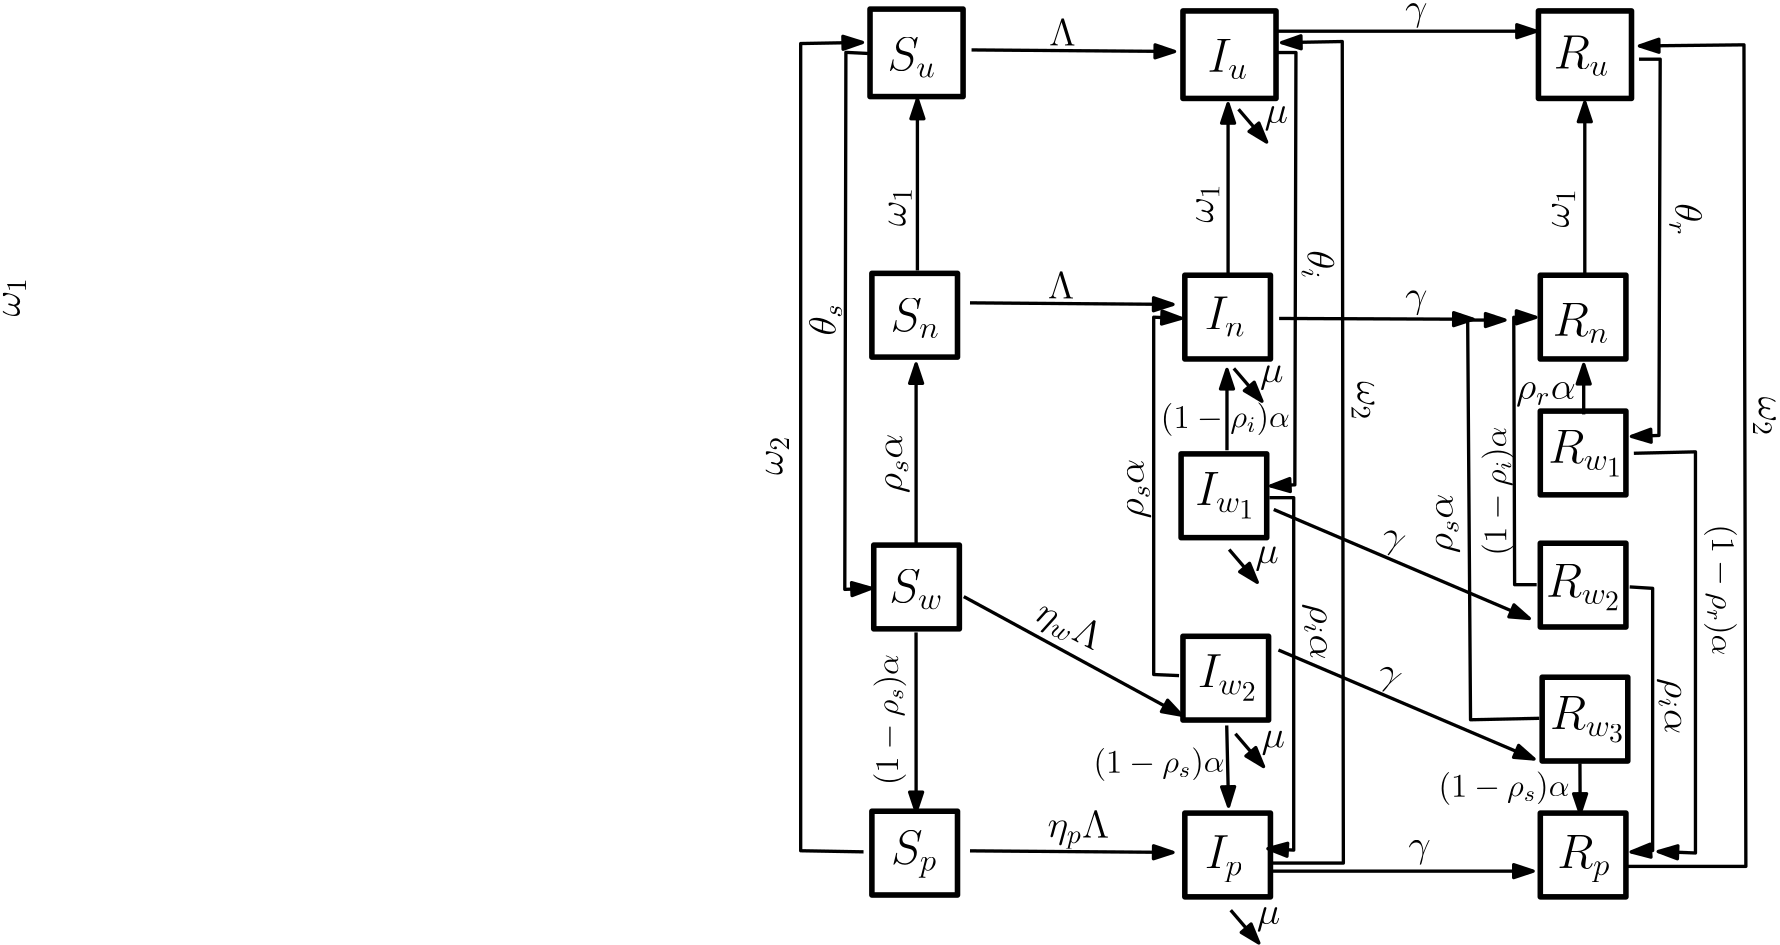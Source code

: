 <?xml version="1.0"?>
<!DOCTYPE ipe SYSTEM "ipe.dtd">
<ipe version="70212" creator="Ipe 7.2.13">
<info created="D:20201225114141" modified="D:20201230133939"/>
<ipestyle name="basic">
<symbol name="arrow/arc(spx)">
<path stroke="sym-stroke" fill="sym-stroke" pen="sym-pen">
0 0 m
-1 0.333 l
-1 -0.333 l
h
</path>
</symbol>
<symbol name="arrow/farc(spx)">
<path stroke="sym-stroke" fill="white" pen="sym-pen">
0 0 m
-1 0.333 l
-1 -0.333 l
h
</path>
</symbol>
<symbol name="arrow/ptarc(spx)">
<path stroke="sym-stroke" fill="sym-stroke" pen="sym-pen">
0 0 m
-1 0.333 l
-0.8 0 l
-1 -0.333 l
h
</path>
</symbol>
<symbol name="arrow/fptarc(spx)">
<path stroke="sym-stroke" fill="white" pen="sym-pen">
0 0 m
-1 0.333 l
-0.8 0 l
-1 -0.333 l
h
</path>
</symbol>
<symbol name="mark/circle(sx)" transformations="translations">
<path fill="sym-stroke">
0.6 0 0 0.6 0 0 e
0.4 0 0 0.4 0 0 e
</path>
</symbol>
<symbol name="mark/disk(sx)" transformations="translations">
<path fill="sym-stroke">
0.6 0 0 0.6 0 0 e
</path>
</symbol>
<symbol name="mark/fdisk(sfx)" transformations="translations">
<group>
<path fill="sym-fill">
0.5 0 0 0.5 0 0 e
</path>
<path fill="sym-stroke" fillrule="eofill">
0.6 0 0 0.6 0 0 e
0.4 0 0 0.4 0 0 e
</path>
</group>
</symbol>
<symbol name="mark/box(sx)" transformations="translations">
<path fill="sym-stroke" fillrule="eofill">
-0.6 -0.6 m
0.6 -0.6 l
0.6 0.6 l
-0.6 0.6 l
h
-0.4 -0.4 m
0.4 -0.4 l
0.4 0.4 l
-0.4 0.4 l
h
</path>
</symbol>
<symbol name="mark/square(sx)" transformations="translations">
<path fill="sym-stroke">
-0.6 -0.6 m
0.6 -0.6 l
0.6 0.6 l
-0.6 0.6 l
h
</path>
</symbol>
<symbol name="mark/fsquare(sfx)" transformations="translations">
<group>
<path fill="sym-fill">
-0.5 -0.5 m
0.5 -0.5 l
0.5 0.5 l
-0.5 0.5 l
h
</path>
<path fill="sym-stroke" fillrule="eofill">
-0.6 -0.6 m
0.6 -0.6 l
0.6 0.6 l
-0.6 0.6 l
h
-0.4 -0.4 m
0.4 -0.4 l
0.4 0.4 l
-0.4 0.4 l
h
</path>
</group>
</symbol>
<symbol name="mark/cross(sx)" transformations="translations">
<group>
<path fill="sym-stroke">
-0.43 -0.57 m
0.57 0.43 l
0.43 0.57 l
-0.57 -0.43 l
h
</path>
<path fill="sym-stroke">
-0.43 0.57 m
0.57 -0.43 l
0.43 -0.57 l
-0.57 0.43 l
h
</path>
</group>
</symbol>
<symbol name="arrow/fnormal(spx)">
<path stroke="sym-stroke" fill="white" pen="sym-pen">
0 0 m
-1 0.333 l
-1 -0.333 l
h
</path>
</symbol>
<symbol name="arrow/pointed(spx)">
<path stroke="sym-stroke" fill="sym-stroke" pen="sym-pen">
0 0 m
-1 0.333 l
-0.8 0 l
-1 -0.333 l
h
</path>
</symbol>
<symbol name="arrow/fpointed(spx)">
<path stroke="sym-stroke" fill="white" pen="sym-pen">
0 0 m
-1 0.333 l
-0.8 0 l
-1 -0.333 l
h
</path>
</symbol>
<symbol name="arrow/linear(spx)">
<path stroke="sym-stroke" pen="sym-pen">
-1 0.333 m
0 0 l
-1 -0.333 l
</path>
</symbol>
<symbol name="arrow/fdouble(spx)">
<path stroke="sym-stroke" fill="white" pen="sym-pen">
0 0 m
-1 0.333 l
-1 -0.333 l
h
-1 0 m
-2 0.333 l
-2 -0.333 l
h
</path>
</symbol>
<symbol name="arrow/double(spx)">
<path stroke="sym-stroke" fill="sym-stroke" pen="sym-pen">
0 0 m
-1 0.333 l
-1 -0.333 l
h
-1 0 m
-2 0.333 l
-2 -0.333 l
h
</path>
</symbol>
<pen name="heavier" value="0.8"/>
<pen name="fat" value="1.2"/>
<pen name="ultrafat" value="2"/>
<symbolsize name="large" value="5"/>
<symbolsize name="small" value="2"/>
<symbolsize name="tiny" value="1.1"/>
<arrowsize name="large" value="10"/>
<arrowsize name="small" value="5"/>
<arrowsize name="tiny" value="3"/>
<color name="red" value="1 0 0"/>
<color name="green" value="0 1 0"/>
<color name="blue" value="0 0 1"/>
<color name="yellow" value="1 1 0"/>
<color name="orange" value="1 0.647 0"/>
<color name="gold" value="1 0.843 0"/>
<color name="purple" value="0.627 0.125 0.941"/>
<color name="gray" value="0.745"/>
<color name="brown" value="0.647 0.165 0.165"/>
<color name="navy" value="0 0 0.502"/>
<color name="pink" value="1 0.753 0.796"/>
<color name="seagreen" value="0.18 0.545 0.341"/>
<color name="turquoise" value="0.251 0.878 0.816"/>
<color name="violet" value="0.933 0.51 0.933"/>
<color name="darkblue" value="0 0 0.545"/>
<color name="darkcyan" value="0 0.545 0.545"/>
<color name="darkgray" value="0.663"/>
<color name="darkgreen" value="0 0.392 0"/>
<color name="darkmagenta" value="0.545 0 0.545"/>
<color name="darkorange" value="1 0.549 0"/>
<color name="darkred" value="0.545 0 0"/>
<color name="lightblue" value="0.678 0.847 0.902"/>
<color name="lightcyan" value="0.878 1 1"/>
<color name="lightgray" value="0.827"/>
<color name="lightgreen" value="0.565 0.933 0.565"/>
<color name="lightyellow" value="1 1 0.878"/>
<dashstyle name="dashed" value="[4] 0"/>
<dashstyle name="dotted" value="[1 3] 0"/>
<dashstyle name="dash dotted" value="[4 2 1 2] 0"/>
<dashstyle name="dash dot dotted" value="[4 2 1 2 1 2] 0"/>
<textsize name="large" value="\large"/>
<textsize name="Large" value="\Large"/>
<textsize name="LARGE" value="\LARGE"/>
<textsize name="huge" value="\huge"/>
<textsize name="Huge" value="\Huge"/>
<textsize name="small" value="\small"/>
<textsize name="footnote" value="\footnotesize"/>
<textsize name="tiny" value="\tiny"/>
<textstyle name="center" begin="\begin{center}" end="\end{center}"/>
<textstyle name="itemize" begin="\begin{itemize}" end="\end{itemize}"/>
<textstyle name="item" begin="\begin{itemize}\item{}" end="\end{itemize}"/>
<gridsize name="4 pts" value="4"/>
<gridsize name="8 pts (~3 mm)" value="8"/>
<gridsize name="16 pts (~6 mm)" value="16"/>
<gridsize name="32 pts (~12 mm)" value="32"/>
<gridsize name="10 pts (~3.5 mm)" value="10"/>
<gridsize name="20 pts (~7 mm)" value="20"/>
<gridsize name="14 pts (~5 mm)" value="14"/>
<gridsize name="28 pts (~10 mm)" value="28"/>
<gridsize name="56 pts (~20 mm)" value="56"/>
<anglesize name="90 deg" value="90"/>
<anglesize name="60 deg" value="60"/>
<anglesize name="45 deg" value="45"/>
<anglesize name="30 deg" value="30"/>
<anglesize name="22.5 deg" value="22.5"/>
<opacity name="10%" value="0.1"/>
<opacity name="30%" value="0.3"/>
<opacity name="50%" value="0.5"/>
<opacity name="75%" value="0.75"/>
<tiling name="falling" angle="-60" step="4" width="1"/>
<tiling name="rising" angle="30" step="4" width="1"/>
</ipestyle>
<page>
<layer name="alpha"/>
<view layers="alpha" active="alpha"/>
<path layer="alpha" matrix="1 0 0 1 15.988 0" stroke="black" pen="ultrafat">
47.5817 799.109 m
47.5817 767.617 l
81.0828 767.617 l
81.0828 799.109 l
h
</path>
<path matrix="1 0 0 1 15.318 -14.7405" stroke="black" pen="ultrafat">
48.9217 718.706 m
48.9217 688.555 l
79.7427 688.555 l
79.7427 718.706 l
h
</path>
<path matrix="1 0 0 1 15.9884 -112.564" stroke="black" pen="ultrafat">
48.9217 718.706 m
48.9217 688.555 l
79.7427 688.555 l
79.7427 718.706 l
h
</path>
<path matrix="1 0 0 1 15.3184 -208.377" stroke="black" pen="ultrafat">
48.9217 718.706 m
48.9217 688.555 l
79.7427 688.555 l
79.7427 718.706 l
h
</path>
<path matrix="1 0 0 1 128.644 -0.670443" stroke="black" pen="ultrafat">
47.5817 799.109 m
47.5817 767.617 l
81.0828 767.617 l
81.0828 799.109 l
h
</path>
<path matrix="1 0 0 1 127.974 -15.4109" stroke="black" pen="ultrafat">
48.9217 718.706 m
48.9217 688.555 l
79.7427 688.555 l
79.7427 718.706 l
h
</path>
<path matrix="1 0 0 1 127.305 -145.396" stroke="black" pen="ultrafat">
48.9217 718.706 m
48.9217 688.555 l
79.7427 688.555 l
79.7427 718.706 l
h
</path>
<path matrix="1 0 0 1 127.975 -209.047" stroke="black" pen="ultrafat">
48.9217 718.706 m
48.9217 688.555 l
79.7427 688.555 l
79.7427 718.706 l
h
</path>
<path matrix="1 0 0 1 126.635 -79.7329" stroke="black" pen="ultrafat">
48.9217 718.706 m
48.9217 688.555 l
79.7427 688.555 l
79.7427 718.706 l
h
</path>
<path matrix="1 0 0 1 256.619 -0.6707" stroke="black" pen="ultrafat">
47.5817 799.109 m
47.5817 767.617 l
81.0828 767.617 l
81.0828 799.109 l
h
</path>
<path matrix="1 0 0 1 255.949 -15.4112" stroke="black" pen="ultrafat">
48.9217 718.706 m
48.9217 688.555 l
79.7427 688.555 l
79.7427 718.706 l
h
</path>
<path matrix="1 0 0 1 256.62 -160.137" stroke="black" pen="ultrafat">
48.9217 718.706 m
48.9217 688.555 l
79.7427 688.555 l
79.7427 718.706 l
h
</path>
<path matrix="1 0 0 1 255.95 -209.047" stroke="black" pen="ultrafat">
48.9217 718.706 m
48.9217 688.555 l
79.7427 688.555 l
79.7427 718.706 l
h
</path>
<path matrix="1 0 0 1 255.95 -64.3226" stroke="black" pen="ultrafat">
48.9217 718.706 m
48.9217 688.555 l
79.7427 688.555 l
79.7427 718.706 l
h
</path>
<path matrix="1 0 0 1 255.95 -111.895" stroke="black" pen="ultrafat">
48.9217 718.706 m
48.9217 688.555 l
79.7427 688.555 l
79.7427 718.706 l
h
</path>
<path matrix="1 0 0 1 17.6345 -1.6465" stroke="black" pen="fat" arrow="normal/normal">
62.9922 706.645 m
62.9922 768.287 l
</path>
<path matrix="84.616 0 0 1.04629 -5249.99 -132.472" stroke="black" pen="fat" arrow="normal/normal">
62.9922 706.645 m
62.9922 768.287 l
</path>
<path matrix="-84.616 -0.0339764 0.00042012 -1.04629 5409.99 1316.2" stroke="black" pen="fat" arrow="normal/normal">
62.9922 706.645 m
62.9922 768.287 l
</path>
<path matrix="1 0 0 1 129.476 -3.23471" stroke="black" pen="fat" arrow="normal/normal">
62.9922 706.645 m
62.9922 768.287 l
</path>
<path matrix="-0.472411 0 0 0.471731 221.83 306.943" stroke="black" pen="fat" arrow="normal/normal">
62.9922 706.645 m
62.9922 768.287 l
</path>
<path matrix="0.472287 0.0108327 0.0108171 -0.471607 154.586 873.79" stroke="black" pen="fat" arrow="normal/normal">
62.9922 706.645 m
62.9922 768.287 l
</path>
<path matrix="1 0 0 1 257.896 -2.71879" stroke="black" pen="fat" arrow="normal/normal">
62.9922 706.645 m
62.9922 768.287 l
</path>
<path matrix="-0.240563 0 0 0.291576 335.645 447.143" stroke="black" pen="fat" arrow="normal/normal">
62.9922 706.645 m
62.9922 768.287 l
</path>
<path matrix="0.24056 0.00119972 0.00145413 -0.291572 302.956 733.562" stroke="black" pen="fat" arrow="normal/normal">
62.9922 706.645 m
62.9922 768.287 l
</path>
<path stroke="black" pen="fat" arrow="normal/normal">
337.058 591.09 m
345.31 590.574 l
345.31 496.194 l
345.31 496.194 l
337.574 495.678 l
</path>
<path stroke="black" pen="fat" arrow="normal/normal">
303.568 591.89 m
295.623 591.89 l
295.318 688.146 l
303.263 688.146 l
</path>
<path stroke="black" pen="fat" arrow="normal/normal">
304.509 543.784 m
279.753 543.268 l
278.722 687.16 l
292.131 687.16 l
</path>
<path stroke="black" pen="fat" arrow="normal/normal">
338.548 639.196 m
360.725 639.712 l
360.725 495.304 l
347.316 495.82 l
</path>
<path stroke="black" pen="fat" arrow="normal/normal">
207.326 623.212 m
216.093 623.212 l
216.093 496.339 l
206.81 496.855 l
</path>
<path stroke="black" pen="fat" arrow="normal/normal">
210.152 783.458 m
216.901 783.458 l
216.504 627.839 l
207.77 627.442 l
</path>
<path stroke="black" pen="fat" arrow="normal/normal">
208.564 491.673 m
233.972 491.673 l
233.575 787.428 l
211.74 787.031 l
</path>
<path stroke="black" pen="fat" arrow="normal/normal">
174.82 559.161 m
165.69 559.558 l
165.69 688.181 l
175.614 687.784 l
</path>
<path matrix="1.72299 0 0 0.999996 -24.2598 -1.18888" stroke="black" pen="fat" arrow="normal/normal">
208.564 491.673 m
233.972 491.673 l
233.575 787.428 l
211.74 787.031 l
</path>
<path matrix="1.13118 0 0 0.870432 102.673 99.1267" stroke="black" pen="fat" arrow="normal/normal">
210.152 783.458 m
216.901 783.458 l
216.504 627.839 l
207.77 627.442 l
</path>
<path stroke="black" pen="fat" arrow="normal/normal">
62.8223 783.131 m
54.8826 783.528 l
54.4856 590.196 l
64.0133 590.593 l
</path>
<path stroke="black" pen="fat" arrow="normal/normal">
61.2344 495.713 m
38.6061 496.11 l
38.6061 786.704 l
60.8374 787.101 l
</path>
<text matrix="1 0 0 1 -8.33673 -10.5696" transformations="translations" pos="318.085 788.292" stroke="black" type="label" width="19.991" height="11.766" depth="2.58" valign="baseline" size="LARGE" style="math">R_u</text>
<text matrix="1 0 0 1 -8.73393 -106.79" transformations="translations" pos="318.085 788.292" stroke="black" type="label" width="20.316" height="11.766" depth="2.58" valign="baseline" size="LARGE" style="math">R_n</text>
<text matrix="1 0 0 1 -10.3713 -152.542" transformations="translations" pos="318.085 788.292" stroke="black" type="label" width="27.176" height="11.759" depth="4.89" valign="baseline" size="LARGE" style="math">R_{w_1}</text>
<text matrix="1 0 0 1 -11.1652 -200.727" transformations="translations" pos="318.085 788.292" stroke="black" type="label" width="27.176" height="11.759" depth="4.89" valign="baseline" size="LARGE" style="math">R_{w_2}</text>
<text matrix="1 0 0 1 -9.72609 -248.365" transformations="translations" pos="318.085 788.292" stroke="black" type="label" width="27.176" height="11.759" depth="4.89" valign="baseline" size="LARGE" style="math">R_{w_3}</text>
<text matrix="1 0 0 1 -7.09615 -298.435" transformations="translations" pos="318.085 788.292" stroke="black" type="label" width="19.204" height="11.761" depth="4.91" valign="baseline" size="LARGE" style="math">R_p</text>
<text matrix="0.0158108 0.999875 -0.999875 0.0158108 775.27 620.738" transformations="rigid" pos="49.2858 734.841" stroke="black" type="minipage" width="24.3175" height="8.545" depth="3.57" valign="top" size="Large">$\theta_s$</text>
<text matrix="0.007183 0.999974 -0.999974 0.007183 760.482 576.853" transformations="rigid" pos="49.2858 734.841" stroke="black" type="minipage" width="24.3175" height="6.659" depth="1.67" valign="top" size="Large">$\omega_2$</text>
<text matrix="0.0146998 -0.999892 0.999892 0.0146998 -490.472 703.719" transformations="rigid" pos="49.2858 734.841" stroke="black" type="minipage" width="24.3175" height="6.659" depth="1.67" valign="top" size="Large">$\omega_2$</text>
<text matrix="0.007183 0.999974 -0.999974 0.007183 804.681 666.368" transformations="rigid" pos="49.2858 734.841" stroke="black" type="minipage" width="24.3175" height="6.659" depth="1.67" valign="top" size="Large">$\omega_1$</text>
<text matrix="0.007183 0.999974 -0.999974 0.007183 803.383 570.323" transformations="rigid" pos="49.2858 734.841" stroke="black" type="minipage" width="24.3175" height="6.976" depth="1.99" valign="top" size="Large">$\rho_s \alpha$</text>
<text matrix="0.0131315 9.13462 -1.82809 0.0656157 1407.41 21.2648" transformations="rigid" pos="49.2858 734.841" stroke="black" type="minipage" width="47.248" height="8.465" depth="3.49" valign="top" size="large">$(1-\rho_s) \alpha$</text>
<text matrix="0.007183 0.999974 -0.999974 0.007183 915.436 667.666" transformations="rigid" pos="49.2858 734.841" stroke="black" type="minipage" width="24.3175" height="6.659" depth="1.67" valign="top" size="Large">$\omega_1$</text>
<text matrix="0.007183 0.999974 -0.999974 0.007183 485.829 633.92" transformations="rigid" pos="49.2858 734.841" stroke="black" type="minipage" width="24.3175" height="6.659" depth="1.67" valign="top" size="Large">$\omega_1$</text>
<text matrix="0.007183 0.999974 -0.999974 0.007183 1043.5 665.935" transformations="rigid" pos="49.2858 734.841" stroke="black" type="minipage" width="24.3175" height="6.659" depth="1.67" valign="top" size="Large">$\omega_1$</text>
<text matrix="9.13439 0.0662555 0.0497258 1.82859 -342.78 -813.887" transformations="rigid" pos="49.2858 734.841" stroke="black" type="minipage" width="47.248" height="8.465" depth="3.49" valign="top" size="large">$(1-\rho_s) \alpha$</text>
<text matrix="9.13439 0.0662555 0.0497258 1.82859 -218.613 -822.54" transformations="rigid" pos="49.2858 734.841" stroke="black" type="minipage" width="47.248" height="8.465" depth="3.49" valign="top" size="large">$(1-\rho_s) \alpha$</text>
<text matrix="0.007183 0.999974 -0.999974 0.007183 890.343 561.238" transformations="rigid" pos="49.2858 734.841" stroke="black" type="minipage" width="24.3175" height="6.976" depth="1.99" valign="top" size="Large">$\rho_s \alpha$</text>
<text matrix="9.13439 0.0662555 0.0497258 1.82859 -318.552 -689.721" transformations="rigid" pos="49.2858 734.841" stroke="black" type="minipage" width="47.248" height="8.465" depth="3.49" valign="top" size="large">$(1-\rho_i) \alpha$</text>
<text matrix="0.00725794 -0.999974 0.999974 0.00725794 -504.28 756.341" transformations="rigid" pos="49.2858 734.841" stroke="black" type="minipage" width="24.3175" height="8.545" depth="3.57" valign="top" size="Large">$\theta_i$</text>
<text matrix="0.00031593 -1 1 0.00031593 -506.767 634.196" transformations="rigid" pos="49.2858 734.841" stroke="black" type="minipage" width="24.3175" height="6.976" depth="1.99" valign="top" size="Large">${\rho_i \alpha}$</text>
<text matrix="0.00031593 -1 1 0.00031593 -379.139 607.373" transformations="rigid" pos="49.2858 734.841" stroke="black" type="minipage" width="24.3175" height="6.976" depth="1.99" valign="top" size="Large">${\rho_i \alpha}$</text>
<text matrix="-0.0123942 -9.13462 1.82809 -0.0654682 -967.073 1111.96" transformations="rigid" pos="49.2858 734.841" stroke="black" type="minipage" width="47.248" height="8.465" depth="3.49" valign="top" size="large">$(1-\rho_r) \alpha$</text>
<text matrix="0.0146998 -0.999892 0.999892 0.0146998 -345.972 698.095" transformations="rigid" pos="49.2858 734.841" stroke="black" type="minipage" width="24.3175" height="6.659" depth="1.67" valign="top" size="Large">$\omega_2$</text>
<text matrix="0.00725794 -0.999974 0.999974 0.00725794 -371.893 773.214" transformations="rigid" pos="49.2858 734.841" stroke="black" type="minipage" width="24.3175" height="8.545" depth="3.57" valign="top" size="Large">$\theta_r$</text>
<text matrix="0.999996 -0.00293083 0.00293083 0.999996 244.694 -69.7673" transformations="rigid" pos="49.2858 734.841" stroke="black" type="minipage" width="24.3175" height="6.976" depth="1.99" valign="top" size="Large">$\rho_r \alpha$</text>
<text matrix="0.0131315 9.13462 -1.82809 0.0656157 1626.32 103.899" transformations="rigid" pos="49.2858 734.841" stroke="black" type="minipage" width="47.248" height="8.465" depth="3.49" valign="top" size="large">$(1-\rho_i) \alpha$</text>
<text matrix="0.007183 0.999974 -0.999974 0.007183 1001.53 548.691" transformations="rigid" pos="49.2858 734.841" stroke="black" type="minipage" width="24.3175" height="6.976" depth="1.99" valign="top" size="Large">$\rho_s \alpha$</text>
<text matrix="0.992191 0.124726 -0.124726 0.992191 -147.436 -44.7126" transformations="translations" pos="318.085 788.292" stroke="black" type="label" width="17.528" height="11.766" depth="2.58" valign="baseline" size="LARGE" style="math">S_u</text>
<text matrix="1 0 0 1 -247.116 -105.059" transformations="translations" pos="318.085 788.292" stroke="black" type="label" width="17.853" height="11.766" depth="2.58" valign="baseline" size="LARGE" style="math">S_n</text>
<text matrix="1 0 0 1 -247.634 -202.705" transformations="translations" pos="318.085 788.292" stroke="black" type="label" width="19.555" height="11.766" depth="2.58" valign="baseline" size="LARGE" style="math">S_w</text>
<text matrix="1 0 0 1 -246.968 -296.834" transformations="translations" pos="318.085 788.292" stroke="black" type="label" width="16.74" height="11.761" depth="4.91" valign="baseline" size="LARGE" style="math">S_p</text>
<text matrix="1 0 0 1 -133.995 -298.52" transformations="translations" pos="318.085 788.292" stroke="black" type="label" width="13.808" height="11.761" depth="4.91" valign="baseline" size="LARGE" style="math">I_p</text>
<text matrix="0.992191 0.124726 -0.124726 0.992191 -32.2147 -45.2747" transformations="translations" pos="318.085 788.292" stroke="black" type="label" width="14.595" height="11.766" depth="2.58" valign="baseline" size="LARGE" style="math">I_u</text>
<text matrix="1 0 0 1 -134.143 -104.497" transformations="translations" pos="318.085 788.292" stroke="black" type="label" width="14.92" height="11.766" depth="2.58" valign="baseline" size="LARGE" style="math">I_n</text>
<text matrix="1 0 0 1 -137.396 -167.717" transformations="translations" pos="318.085 788.292" stroke="black" type="label" width="21.78" height="11.759" depth="4.89" valign="baseline" size="LARGE" style="math">I_{w_1}</text>
<text matrix="1 0 0 1 -136.504 -233.326" transformations="translations" pos="318.085 788.292" stroke="black" type="label" width="21.78" height="11.759" depth="4.89" valign="baseline" size="LARGE" style="math">I_{w_2}</text>
<path stroke="black" pen="fat" arrow="normal/normal">
196.231 763.047 m
206.348 751.244 l
</path>
<text matrix="0.999979 -0.00648399 0.00648399 0.999979 151.608 29.7755" transformations="rigid" pos="49.2858 734.841" stroke="black" type="minipage" width="9.143" height="6.976" depth="1.99" valign="top" size="Large">$\mu$</text>
<path matrix="1 0 0 1 -1.68588 -93.3008" stroke="black" pen="fat" arrow="normal/normal">
196.231 763.047 m
206.348 751.244 l
</path>
<text matrix="0.999979 -0.00648399 0.00648399 0.999979 149.922 -63.5253" transformations="rigid" pos="49.2858 734.841" stroke="black" type="minipage" width="9.143" height="6.976" depth="1.99" valign="top" size="Large">$\mu$</text>
<path matrix="1 0 0 1 -3.37205 -158.499" stroke="black" pen="fat" arrow="normal/normal">
196.231 763.047 m
206.348 751.244 l
</path>
<text matrix="0.999979 -0.00648399 0.00648399 0.999979 148.236 -128.724" transformations="rigid" pos="49.2858 734.841" stroke="black" type="minipage" width="9.143" height="6.976" depth="1.99" valign="top" size="Large">$\mu$</text>
<path matrix="1 0 0 1 -1.12383 -224.822" stroke="black" pen="fat" arrow="normal/normal">
196.231 763.047 m
206.348 751.244 l
</path>
<text matrix="0.999979 -0.00648399 0.00648399 0.999979 150.484 -195.046" transformations="rigid" pos="49.2858 734.841" stroke="black" type="minipage" width="9.143" height="6.976" depth="1.99" valign="top" size="Large">$\mu$</text>
<path matrix="1 0 0 1 -2.80999 -288.334" stroke="black" pen="fat" arrow="normal/normal">
196.231 763.047 m
206.348 751.244 l
</path>
<text matrix="0.999979 -0.00648399 0.00648399 0.999979 148.798 -258.558" transformations="rigid" pos="49.2858 734.841" stroke="black" type="minipage" width="9.143" height="6.976" depth="1.99" valign="top" size="Large">$\mu$</text>
<path matrix="1 0 0 1 1.68616 0" stroke="black" pen="fat" arrow="normal/normal">
98.4337 784.405 m
171.501 783.843 l
</path>
<text matrix="0.999979 -0.00648399 0.00648399 0.999979 74.044 61.2506" transformations="rigid" pos="49.2858 734.841" stroke="black" type="minipage" width="9.143" height="7.393" depth="2.41" valign="top" size="Large">$\Lambda$</text>
<path matrix="1 0 0 1 1.1243 -91.0528" stroke="black" pen="fat" arrow="normal/normal">
98.4337 784.405 m
171.501 783.843 l
</path>
<text matrix="0.999979 -0.00648399 0.00648399 0.999979 73.4821 -29.8022" transformations="rigid" pos="49.2858 734.841" stroke="black" type="minipage" width="9.143" height="7.393" depth="2.41" valign="top" size="Large">$\Lambda$</text>
<path matrix="1 0 0 1 1.1243 -288.334" stroke="black" pen="fat" arrow="normal/normal">
98.4337 784.405 m
171.501 783.843 l
</path>
<text matrix="0.999979 -0.00648399 0.00648399 0.999979 73.4821 -223.711" transformations="rigid" pos="49.2858 734.841" stroke="black" type="minipage" width="44.552" height="9.432" depth="4.46" valign="top" size="Large">$\eta_p \Lambda$</text>
<path matrix="1.077 -0.574568 0.489291 1.2647 -392.49 -347.884" stroke="black" pen="fat" arrow="normal/normal">
98.4337 784.405 m
171.501 783.843 l
</path>
<text matrix="0.888348 -0.459171 0.459171 0.888348 -254.263 -42.0858" transformations="rigid" pos="49.2858 734.841" stroke="black" type="minipage" width="49.048" height="8.783" depth="3.81" valign="top" size="Large">$\eta_w \Lambda$</text>
<path matrix="1.29027 0 0 0.0001556 82.1238 791.028" stroke="black" pen="fat" arrow="normal/normal">
98.4337 784.405 m
171.501 783.843 l
</path>
<text matrix="0.999979 -0.00648399 0.00648399 0.999979 202.192 66.8713" transformations="rigid" pos="49.2858 734.841" stroke="black" type="minipage" width="9.143" height="6.976" depth="1.99" valign="top" size="Large">$\gamma$</text>
<path matrix="1.29802 0 0 0.0000778 79.6726 488.704" stroke="black" pen="fat" arrow="normal/normal">
98.4337 784.405 m
171.501 783.843 l
</path>
<text matrix="0.999979 -0.00648399 0.00648399 0.999979 203.316 -234.39" transformations="rigid" pos="49.2858 734.841" stroke="black" type="minipage" width="9.143" height="6.976" depth="1.99" valign="top" size="Large">$\gamma$</text>
<path matrix="1.07096 0 0 -0.5 -14.9605 1031.6" stroke="black" pen="fat" arrow="normal/normal">
210.845 687.732 m
276.043 688.294 l
</path>
<text matrix="0.999979 -0.00648399 0.00648399 0.999979 202.192 -36.547" transformations="rigid" pos="49.2858 734.841" stroke="black" type="minipage" width="9.143" height="6.976" depth="1.99" valign="top" size="Large">$\gamma$</text>
<path matrix="1.26225 -0.525484 0.401924 1.48292 -230.607 -492.529" stroke="black" pen="fat" arrow="normal/normal">
98.4337 784.405 m
171.501 783.843 l
</path>
<path matrix="1.26225 -0.525484 0.401924 1.48292 -228.921 -543.114" stroke="black" pen="fat" arrow="normal/normal">
98.4337 784.405 m
171.501 783.843 l
</path>
<text matrix="0.895876 -0.444304 0.444304 0.895876 -122.428 -72.992" transformations="rigid" pos="49.2858 734.841" stroke="black" type="minipage" width="9.143" height="6.976" depth="1.99" valign="top" size="Large">$\gamma$</text>
<text matrix="0.929226 -0.369513 0.369513 0.929226 -68.0324 -52.1424" transformations="rigid" pos="49.2858 734.841" stroke="black" type="minipage" width="9.143" height="6.976" depth="1.99" valign="top" size="Large">$\gamma$</text>
</page>
</ipe>
